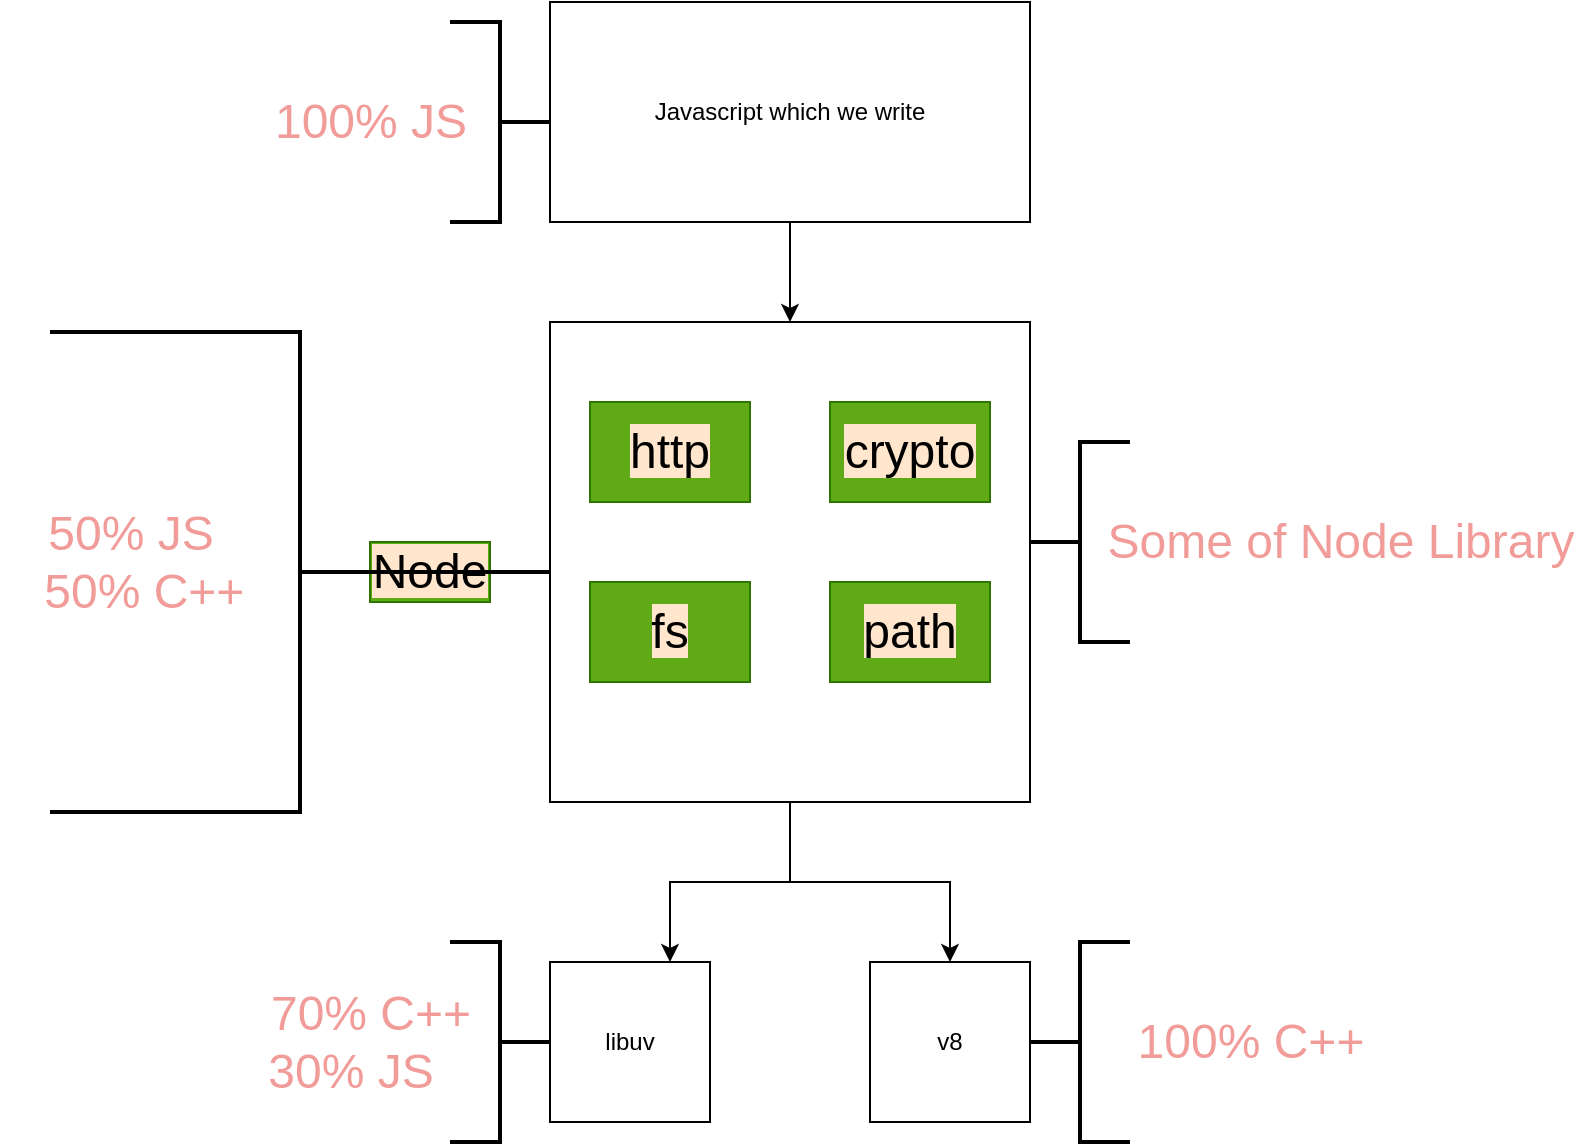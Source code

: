 <mxfile version="15.5.4" type="embed"><diagram id="UULR5O7AANGFrhGrqhyg" name="Page-1"><mxGraphModel dx="891" dy="601" grid="1" gridSize="10" guides="1" tooltips="1" connect="1" arrows="1" fold="1" page="1" pageScale="1" pageWidth="850" pageHeight="1100" math="0" shadow="0"><root><mxCell id="0"/><mxCell id="1" parent="0"/><mxCell id="29" style="edgeStyle=orthogonalEdgeStyle;rounded=0;orthogonalLoop=1;jettySize=auto;html=1;entryX=0.5;entryY=0;entryDx=0;entryDy=0;fontSize=24;fontColor=#FFFFFF;" edge="1" parent="1" source="2" target="3"><mxGeometry relative="1" as="geometry"/></mxCell><mxCell id="2" value="Javascript which we write" style="rounded=0;whiteSpace=wrap;html=1;" vertex="1" parent="1"><mxGeometry x="320" width="240" height="110" as="geometry"/></mxCell><mxCell id="15" style="edgeStyle=orthogonalEdgeStyle;rounded=0;orthogonalLoop=1;jettySize=auto;html=1;entryX=0.75;entryY=0;entryDx=0;entryDy=0;fontSize=24;fontColor=#000000;" edge="1" parent="1" source="3" target="5"><mxGeometry relative="1" as="geometry"><Array as="points"><mxPoint x="440" y="440"/><mxPoint x="380" y="440"/></Array></mxGeometry></mxCell><mxCell id="16" style="edgeStyle=orthogonalEdgeStyle;rounded=0;orthogonalLoop=1;jettySize=auto;html=1;fontSize=24;fontColor=#000000;" edge="1" parent="1" source="3" target="4"><mxGeometry relative="1" as="geometry"/></mxCell><mxCell id="3" value="" style="whiteSpace=wrap;html=1;aspect=fixed;" vertex="1" parent="1"><mxGeometry x="320" y="160" width="240" height="240" as="geometry"/></mxCell><mxCell id="4" value="v8" style="whiteSpace=wrap;html=1;aspect=fixed;" vertex="1" parent="1"><mxGeometry x="480" y="480" width="80" height="80" as="geometry"/></mxCell><mxCell id="5" value="libuv" style="whiteSpace=wrap;html=1;aspect=fixed;" vertex="1" parent="1"><mxGeometry x="320" y="480" width="80" height="80" as="geometry"/></mxCell><mxCell id="6" value="&lt;font style=&quot;font-size: 24px ; background-color: rgb(255 , 230 , 204)&quot; color=&quot;#000000&quot;&gt;Node&lt;/font&gt;" style="text;html=1;align=center;verticalAlign=middle;whiteSpace=wrap;rounded=0;fillColor=#60a917;fontColor=#ffffff;strokeColor=#2D7600;" vertex="1" parent="1"><mxGeometry x="230" y="270" width="60" height="30" as="geometry"/></mxCell><mxCell id="7" value="&lt;font color=&quot;#000000&quot;&gt;&lt;span style=&quot;font-size: 24px ; background-color: rgb(255 , 230 , 204)&quot;&gt;http&lt;/span&gt;&lt;/font&gt;" style="text;html=1;align=center;verticalAlign=middle;whiteSpace=wrap;rounded=0;fillColor=#60a917;fontColor=#ffffff;strokeColor=#2D7600;" vertex="1" parent="1"><mxGeometry x="340" y="200" width="80" height="50" as="geometry"/></mxCell><mxCell id="8" value="&lt;font style=&quot;font-size: 24px ; background-color: rgb(255 , 230 , 204)&quot; color=&quot;#000000&quot;&gt;crypto&lt;/font&gt;" style="text;html=1;align=center;verticalAlign=middle;whiteSpace=wrap;rounded=0;fillColor=#60a917;fontColor=#ffffff;strokeColor=#2D7600;" vertex="1" parent="1"><mxGeometry x="460" y="200" width="80" height="50" as="geometry"/></mxCell><mxCell id="9" value="&lt;font style=&quot;font-size: 24px ; background-color: rgb(255 , 230 , 204)&quot; color=&quot;#000000&quot;&gt;fs&lt;/font&gt;" style="text;html=1;align=center;verticalAlign=middle;whiteSpace=wrap;rounded=0;fillColor=#60a917;fontColor=#ffffff;strokeColor=#2D7600;" vertex="1" parent="1"><mxGeometry x="340" y="290" width="80" height="50" as="geometry"/></mxCell><mxCell id="10" value="&lt;font style=&quot;font-size: 24px ; background-color: rgb(255 , 230 , 204)&quot; color=&quot;#000000&quot;&gt;path&lt;/font&gt;" style="text;html=1;align=center;verticalAlign=middle;whiteSpace=wrap;rounded=0;fillColor=#60a917;fontColor=#ffffff;strokeColor=#2D7600;" vertex="1" parent="1"><mxGeometry x="460" y="290" width="80" height="50" as="geometry"/></mxCell><mxCell id="17" value="" style="strokeWidth=2;html=1;shape=mxgraph.flowchart.annotation_2;align=left;labelPosition=right;pointerEvents=1;labelBackgroundColor=#FFE6CC;fontSize=24;fontColor=#000000;" vertex="1" parent="1"><mxGeometry x="560" y="220" width="50" height="100" as="geometry"/></mxCell><mxCell id="18" value="&lt;font color=&quot;#f19c99&quot;&gt;Some of Node Library&lt;/font&gt;" style="text;html=1;align=center;verticalAlign=middle;resizable=0;points=[];autosize=1;strokeColor=none;fillColor=none;fontSize=24;fontColor=#000000;" vertex="1" parent="1"><mxGeometry x="590" y="255" width="250" height="30" as="geometry"/></mxCell><mxCell id="20" value="" style="strokeWidth=2;html=1;shape=mxgraph.flowchart.annotation_2;align=left;labelPosition=right;pointerEvents=1;labelBackgroundColor=#FFE6CC;fontSize=24;fontColor=#FFFFFF;" vertex="1" parent="1"><mxGeometry x="560" y="470" width="50" height="100" as="geometry"/></mxCell><mxCell id="22" value="" style="strokeWidth=2;html=1;shape=mxgraph.flowchart.annotation_2;align=left;labelPosition=right;pointerEvents=1;labelBackgroundColor=#FFE6CC;fontSize=24;fontColor=#FFFFFF;rotation=-180;" vertex="1" parent="1"><mxGeometry x="270" y="470" width="50" height="100" as="geometry"/></mxCell><mxCell id="23" value="&lt;font color=&quot;#f19c99&quot;&gt;&amp;nbsp; &amp;nbsp;70% C++&lt;br&gt;30% JS&lt;/font&gt;" style="text;html=1;align=center;verticalAlign=middle;resizable=0;points=[];autosize=1;strokeColor=none;fillColor=none;fontSize=24;fontColor=#FFFFFF;" vertex="1" parent="1"><mxGeometry x="150" y="490" width="140" height="60" as="geometry"/></mxCell><mxCell id="24" value="&lt;font color=&quot;#f19c99&quot;&gt;100% C++&lt;/font&gt;" style="text;html=1;align=center;verticalAlign=middle;resizable=0;points=[];autosize=1;strokeColor=none;fillColor=none;fontSize=24;fontColor=#FFFFFF;" vertex="1" parent="1"><mxGeometry x="605" y="505" width="130" height="30" as="geometry"/></mxCell><mxCell id="25" value="" style="strokeWidth=2;html=1;shape=mxgraph.flowchart.annotation_2;align=left;labelPosition=right;pointerEvents=1;labelBackgroundColor=#FFE6CC;fontSize=24;fontColor=#FFFFFF;rotation=-180;" vertex="1" parent="1"><mxGeometry x="70" y="165" width="250" height="240" as="geometry"/></mxCell><mxCell id="26" value="&lt;font color=&quot;#f19c99&quot;&gt;50% JS&lt;br&gt;&amp;nbsp; 50% C++&lt;/font&gt;" style="text;html=1;align=center;verticalAlign=middle;resizable=0;points=[];autosize=1;strokeColor=none;fillColor=none;fontSize=24;fontColor=#FFFFFF;" vertex="1" parent="1"><mxGeometry x="45" y="250" width="130" height="60" as="geometry"/></mxCell><mxCell id="27" value="" style="strokeWidth=2;html=1;shape=mxgraph.flowchart.annotation_2;align=left;labelPosition=right;pointerEvents=1;labelBackgroundColor=#FFE6CC;fontSize=24;fontColor=#FFFFFF;rotation=-180;" vertex="1" parent="1"><mxGeometry x="270" y="10" width="50" height="100" as="geometry"/></mxCell><mxCell id="30" value="&lt;font color=&quot;#f19c99&quot;&gt;100% JS&lt;/font&gt;" style="text;html=1;align=center;verticalAlign=middle;resizable=0;points=[];autosize=1;strokeColor=none;fillColor=none;fontSize=24;fontColor=#FFFFFF;" vertex="1" parent="1"><mxGeometry x="175" y="45" width="110" height="30" as="geometry"/></mxCell></root></mxGraphModel></diagram></mxfile>